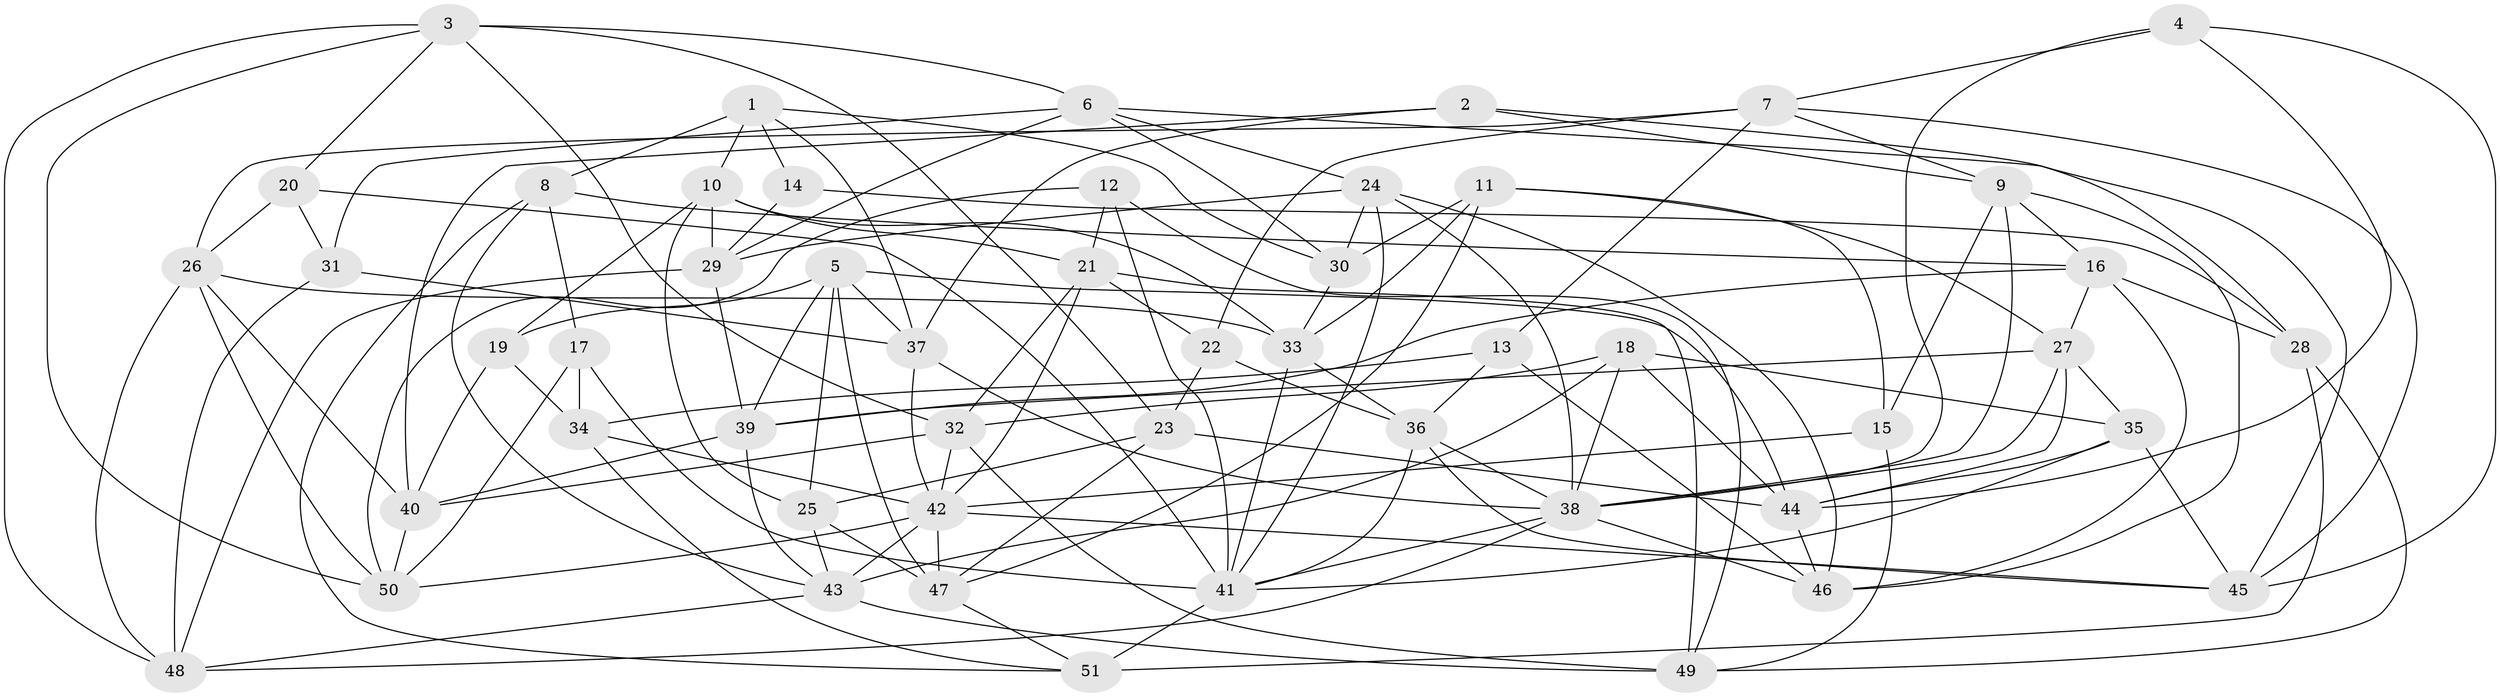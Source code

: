 // original degree distribution, {4: 1.0}
// Generated by graph-tools (version 1.1) at 2025/26/03/09/25 03:26:54]
// undirected, 51 vertices, 142 edges
graph export_dot {
graph [start="1"]
  node [color=gray90,style=filled];
  1;
  2;
  3;
  4;
  5;
  6;
  7;
  8;
  9;
  10;
  11;
  12;
  13;
  14;
  15;
  16;
  17;
  18;
  19;
  20;
  21;
  22;
  23;
  24;
  25;
  26;
  27;
  28;
  29;
  30;
  31;
  32;
  33;
  34;
  35;
  36;
  37;
  38;
  39;
  40;
  41;
  42;
  43;
  44;
  45;
  46;
  47;
  48;
  49;
  50;
  51;
  1 -- 8 [weight=2.0];
  1 -- 10 [weight=1.0];
  1 -- 14 [weight=1.0];
  1 -- 30 [weight=1.0];
  1 -- 37 [weight=1.0];
  2 -- 9 [weight=1.0];
  2 -- 28 [weight=1.0];
  2 -- 37 [weight=1.0];
  2 -- 40 [weight=1.0];
  3 -- 6 [weight=1.0];
  3 -- 20 [weight=1.0];
  3 -- 23 [weight=1.0];
  3 -- 32 [weight=1.0];
  3 -- 48 [weight=1.0];
  3 -- 50 [weight=1.0];
  4 -- 7 [weight=1.0];
  4 -- 38 [weight=1.0];
  4 -- 44 [weight=1.0];
  4 -- 45 [weight=1.0];
  5 -- 19 [weight=1.0];
  5 -- 25 [weight=1.0];
  5 -- 37 [weight=1.0];
  5 -- 39 [weight=1.0];
  5 -- 44 [weight=1.0];
  5 -- 47 [weight=1.0];
  6 -- 24 [weight=1.0];
  6 -- 29 [weight=1.0];
  6 -- 30 [weight=1.0];
  6 -- 31 [weight=3.0];
  6 -- 45 [weight=1.0];
  7 -- 9 [weight=1.0];
  7 -- 13 [weight=1.0];
  7 -- 22 [weight=1.0];
  7 -- 26 [weight=1.0];
  7 -- 45 [weight=1.0];
  8 -- 16 [weight=1.0];
  8 -- 17 [weight=1.0];
  8 -- 43 [weight=1.0];
  8 -- 51 [weight=1.0];
  9 -- 15 [weight=1.0];
  9 -- 16 [weight=1.0];
  9 -- 38 [weight=1.0];
  9 -- 46 [weight=1.0];
  10 -- 19 [weight=1.0];
  10 -- 21 [weight=1.0];
  10 -- 25 [weight=1.0];
  10 -- 29 [weight=1.0];
  10 -- 33 [weight=1.0];
  11 -- 15 [weight=1.0];
  11 -- 27 [weight=1.0];
  11 -- 30 [weight=2.0];
  11 -- 33 [weight=1.0];
  11 -- 47 [weight=1.0];
  12 -- 21 [weight=1.0];
  12 -- 41 [weight=1.0];
  12 -- 49 [weight=1.0];
  12 -- 50 [weight=1.0];
  13 -- 34 [weight=1.0];
  13 -- 36 [weight=1.0];
  13 -- 46 [weight=1.0];
  14 -- 28 [weight=2.0];
  14 -- 29 [weight=1.0];
  15 -- 42 [weight=1.0];
  15 -- 49 [weight=1.0];
  16 -- 27 [weight=1.0];
  16 -- 28 [weight=1.0];
  16 -- 39 [weight=1.0];
  16 -- 46 [weight=1.0];
  17 -- 34 [weight=1.0];
  17 -- 41 [weight=1.0];
  17 -- 50 [weight=1.0];
  18 -- 32 [weight=1.0];
  18 -- 35 [weight=1.0];
  18 -- 38 [weight=1.0];
  18 -- 43 [weight=2.0];
  18 -- 44 [weight=1.0];
  19 -- 34 [weight=1.0];
  19 -- 40 [weight=1.0];
  20 -- 26 [weight=1.0];
  20 -- 31 [weight=1.0];
  20 -- 41 [weight=1.0];
  21 -- 22 [weight=1.0];
  21 -- 32 [weight=1.0];
  21 -- 42 [weight=1.0];
  21 -- 49 [weight=1.0];
  22 -- 23 [weight=1.0];
  22 -- 36 [weight=1.0];
  23 -- 25 [weight=2.0];
  23 -- 44 [weight=1.0];
  23 -- 47 [weight=1.0];
  24 -- 29 [weight=1.0];
  24 -- 30 [weight=1.0];
  24 -- 38 [weight=1.0];
  24 -- 41 [weight=1.0];
  24 -- 46 [weight=1.0];
  25 -- 43 [weight=1.0];
  25 -- 47 [weight=1.0];
  26 -- 33 [weight=1.0];
  26 -- 40 [weight=1.0];
  26 -- 48 [weight=1.0];
  26 -- 50 [weight=1.0];
  27 -- 35 [weight=1.0];
  27 -- 38 [weight=1.0];
  27 -- 39 [weight=1.0];
  27 -- 44 [weight=1.0];
  28 -- 49 [weight=1.0];
  28 -- 51 [weight=1.0];
  29 -- 39 [weight=1.0];
  29 -- 48 [weight=1.0];
  30 -- 33 [weight=1.0];
  31 -- 37 [weight=1.0];
  31 -- 48 [weight=1.0];
  32 -- 40 [weight=1.0];
  32 -- 42 [weight=1.0];
  32 -- 49 [weight=1.0];
  33 -- 36 [weight=1.0];
  33 -- 41 [weight=1.0];
  34 -- 42 [weight=2.0];
  34 -- 51 [weight=1.0];
  35 -- 41 [weight=1.0];
  35 -- 44 [weight=2.0];
  35 -- 45 [weight=1.0];
  36 -- 38 [weight=1.0];
  36 -- 41 [weight=1.0];
  36 -- 45 [weight=1.0];
  37 -- 38 [weight=1.0];
  37 -- 42 [weight=1.0];
  38 -- 41 [weight=1.0];
  38 -- 46 [weight=1.0];
  38 -- 48 [weight=1.0];
  39 -- 40 [weight=1.0];
  39 -- 43 [weight=1.0];
  40 -- 50 [weight=1.0];
  41 -- 51 [weight=2.0];
  42 -- 43 [weight=1.0];
  42 -- 45 [weight=1.0];
  42 -- 47 [weight=1.0];
  42 -- 50 [weight=1.0];
  43 -- 48 [weight=1.0];
  43 -- 49 [weight=1.0];
  44 -- 46 [weight=1.0];
  47 -- 51 [weight=1.0];
}
